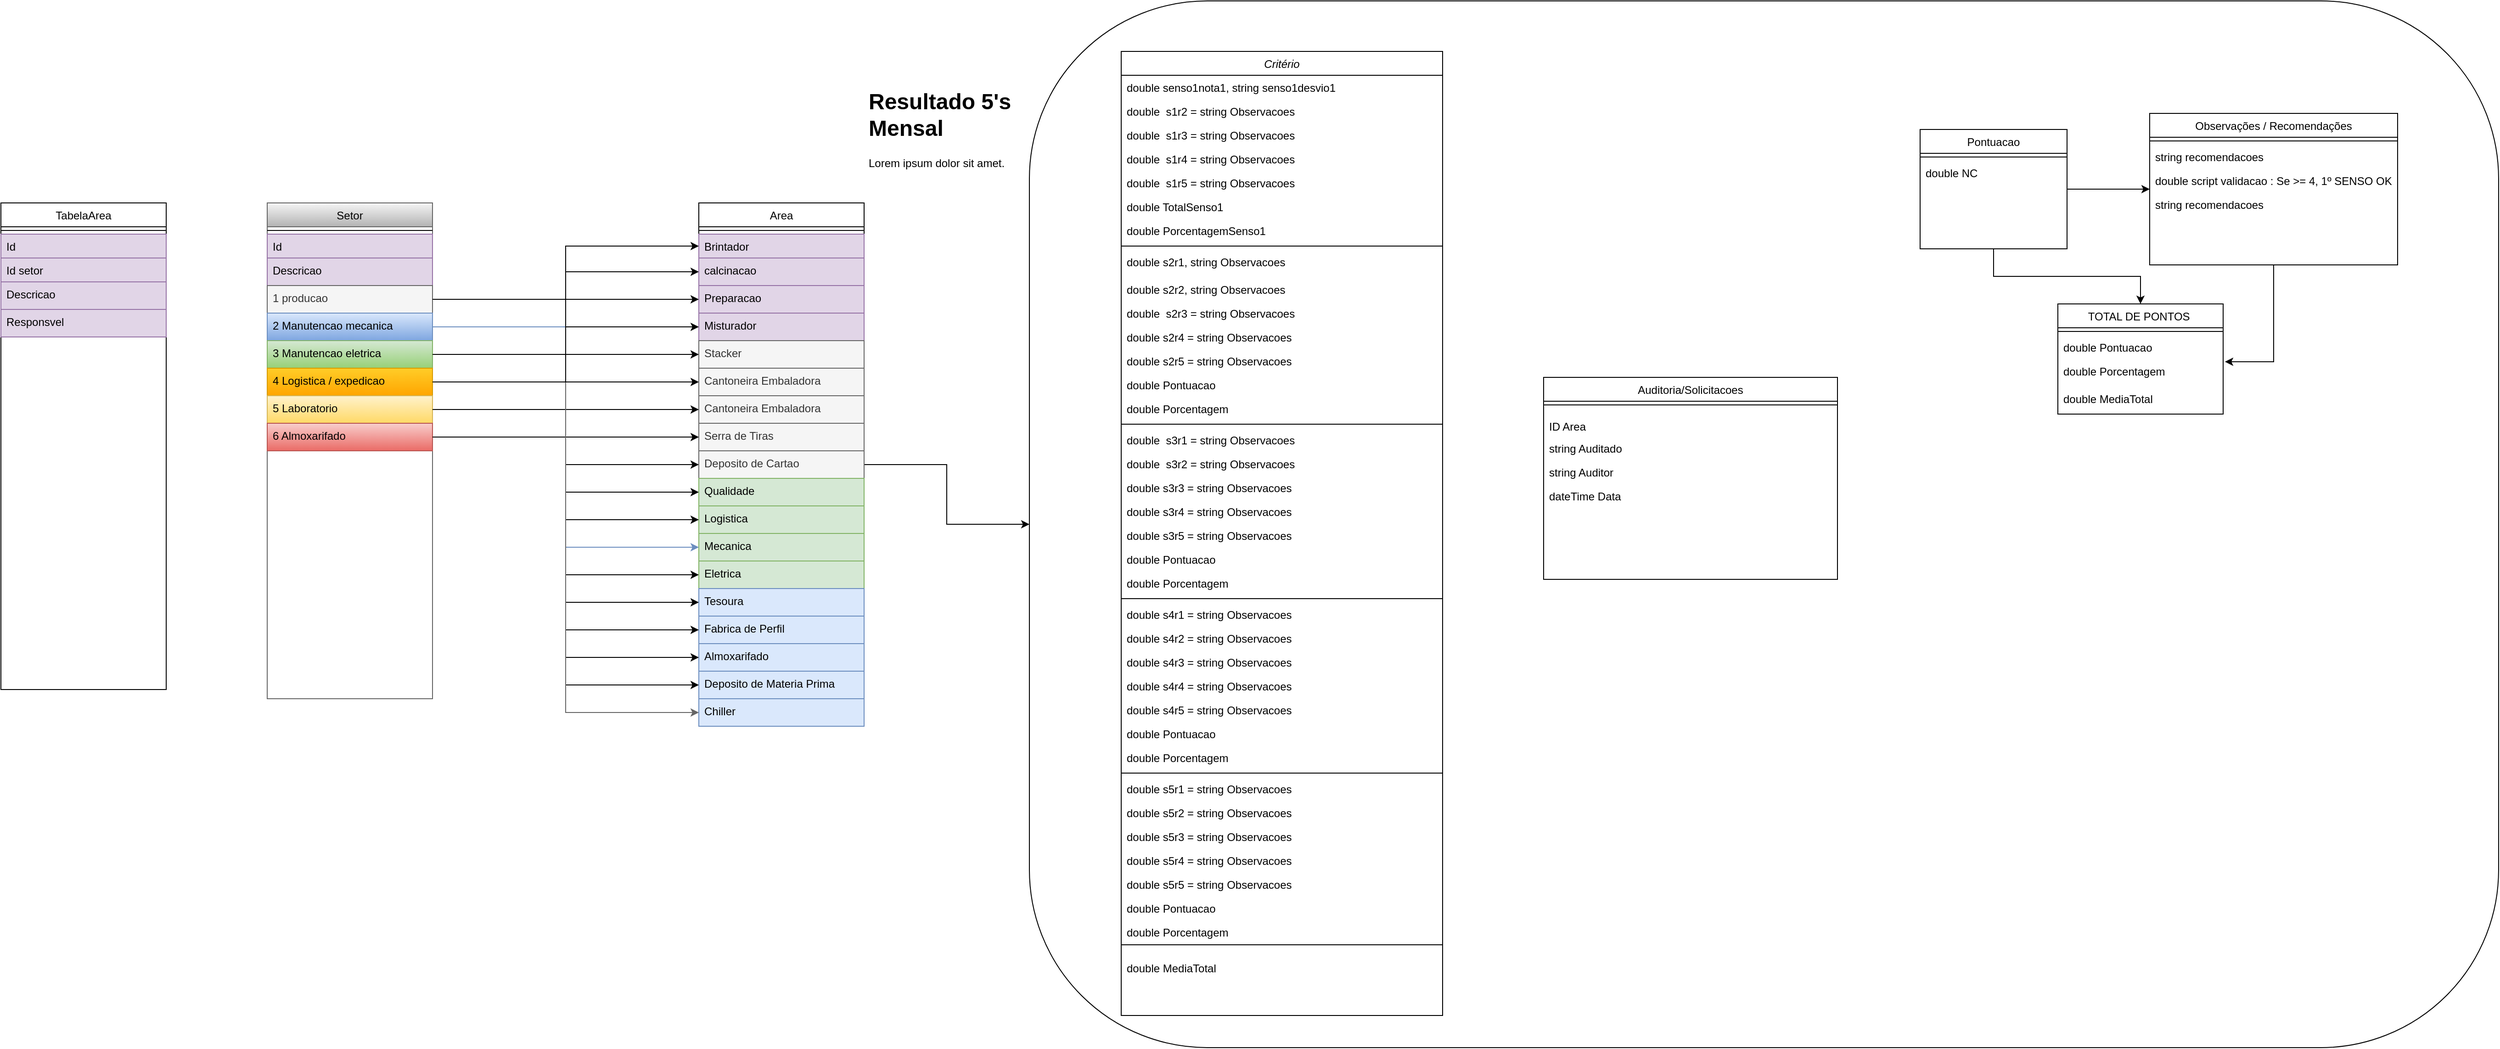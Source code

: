<mxfile version="14.4.5" type="github">
  <diagram id="C5RBs43oDa-KdzZeNtuy" name="Page-1">
    <mxGraphModel dx="2114" dy="1963" grid="1" gridSize="10" guides="1" tooltips="1" connect="1" arrows="1" fold="1" page="1" pageScale="1" pageWidth="827" pageHeight="1169" math="0" shadow="0">
      <root>
        <mxCell id="WIyWlLk6GJQsqaUBKTNV-0" />
        <mxCell id="WIyWlLk6GJQsqaUBKTNV-1" parent="WIyWlLk6GJQsqaUBKTNV-0" />
        <mxCell id="Ome7uWxihJjIIp5LtsuK-85" value="" style="rounded=1;whiteSpace=wrap;html=1;arcSize=17;shadow=0;sketch=0;glass=0;" vertex="1" parent="WIyWlLk6GJQsqaUBKTNV-1">
          <mxGeometry x="-70" y="-500" width="1600" height="1140" as="geometry" />
        </mxCell>
        <mxCell id="zkfFHV4jXpPFQw0GAbJ--0" value="Critério" style="swimlane;fontStyle=2;align=center;verticalAlign=top;childLayout=stackLayout;horizontal=1;startSize=26;horizontalStack=0;resizeParent=1;resizeLast=0;collapsible=1;marginBottom=0;rounded=0;shadow=0;strokeWidth=1;" parent="WIyWlLk6GJQsqaUBKTNV-1" vertex="1">
          <mxGeometry x="30" y="-445" width="350" height="1050" as="geometry">
            <mxRectangle x="230" y="140" width="160" height="26" as="alternateBounds" />
          </mxGeometry>
        </mxCell>
        <mxCell id="zkfFHV4jXpPFQw0GAbJ--1" value="double senso1nota1, string senso1desvio1" style="text;align=left;verticalAlign=top;spacingLeft=4;spacingRight=4;overflow=hidden;rotatable=0;points=[[0,0.5],[1,0.5]];portConstraint=eastwest;" parent="zkfFHV4jXpPFQw0GAbJ--0" vertex="1">
          <mxGeometry y="26" width="350" height="26" as="geometry" />
        </mxCell>
        <mxCell id="zkfFHV4jXpPFQw0GAbJ--2" value="double  s1r2 = string Observacoes" style="text;align=left;verticalAlign=top;spacingLeft=4;spacingRight=4;overflow=hidden;rotatable=0;points=[[0,0.5],[1,0.5]];portConstraint=eastwest;rounded=0;shadow=0;html=0;" parent="zkfFHV4jXpPFQw0GAbJ--0" vertex="1">
          <mxGeometry y="52" width="350" height="26" as="geometry" />
        </mxCell>
        <mxCell id="zkfFHV4jXpPFQw0GAbJ--3" value="double  s1r3 = string Observacoes" style="text;align=left;verticalAlign=top;spacingLeft=4;spacingRight=4;overflow=hidden;rotatable=0;points=[[0,0.5],[1,0.5]];portConstraint=eastwest;rounded=0;shadow=0;html=0;" parent="zkfFHV4jXpPFQw0GAbJ--0" vertex="1">
          <mxGeometry y="78" width="350" height="26" as="geometry" />
        </mxCell>
        <mxCell id="Ome7uWxihJjIIp5LtsuK-0" value="double  s1r4 = string Observacoes" style="text;align=left;verticalAlign=top;spacingLeft=4;spacingRight=4;overflow=hidden;rotatable=0;points=[[0,0.5],[1,0.5]];portConstraint=eastwest;rounded=0;shadow=0;html=0;" vertex="1" parent="zkfFHV4jXpPFQw0GAbJ--0">
          <mxGeometry y="104" width="350" height="26" as="geometry" />
        </mxCell>
        <mxCell id="Ome7uWxihJjIIp5LtsuK-124" value="double  s1r5 = string Observacoes" style="text;align=left;verticalAlign=top;spacingLeft=4;spacingRight=4;overflow=hidden;rotatable=0;points=[[0,0.5],[1,0.5]];portConstraint=eastwest;rounded=0;shadow=0;html=0;" vertex="1" parent="zkfFHV4jXpPFQw0GAbJ--0">
          <mxGeometry y="130" width="350" height="26" as="geometry" />
        </mxCell>
        <mxCell id="Ome7uWxihJjIIp5LtsuK-1" value="double TotalSenso1" style="text;align=left;verticalAlign=top;spacingLeft=4;spacingRight=4;overflow=hidden;rotatable=0;points=[[0,0.5],[1,0.5]];portConstraint=eastwest;rounded=0;shadow=0;html=0;" vertex="1" parent="zkfFHV4jXpPFQw0GAbJ--0">
          <mxGeometry y="156" width="350" height="26" as="geometry" />
        </mxCell>
        <mxCell id="Ome7uWxihJjIIp5LtsuK-125" value="double PorcentagemSenso1" style="text;align=left;verticalAlign=top;spacingLeft=4;spacingRight=4;overflow=hidden;rotatable=0;points=[[0,0.5],[1,0.5]];portConstraint=eastwest;rounded=0;shadow=0;html=0;" vertex="1" parent="zkfFHV4jXpPFQw0GAbJ--0">
          <mxGeometry y="182" width="350" height="26" as="geometry" />
        </mxCell>
        <mxCell id="Ome7uWxihJjIIp5LtsuK-41" value="" style="line;html=1;strokeWidth=1;align=left;verticalAlign=middle;spacingTop=-1;spacingLeft=3;spacingRight=3;rotatable=0;labelPosition=right;points=[];portConstraint=eastwest;" vertex="1" parent="zkfFHV4jXpPFQw0GAbJ--0">
          <mxGeometry y="208" width="350" height="8" as="geometry" />
        </mxCell>
        <mxCell id="Ome7uWxihJjIIp5LtsuK-16" value="double s2r1, string Observacoes" style="text;align=left;verticalAlign=top;spacingLeft=4;spacingRight=4;overflow=hidden;rotatable=0;points=[[0,0.5],[1,0.5]];portConstraint=eastwest;rounded=0;shadow=0;html=0;" vertex="1" parent="zkfFHV4jXpPFQw0GAbJ--0">
          <mxGeometry y="216" width="350" height="30" as="geometry" />
        </mxCell>
        <mxCell id="Ome7uWxihJjIIp5LtsuK-17" value="double s2r2, string Observacoes" style="text;align=left;verticalAlign=top;spacingLeft=4;spacingRight=4;overflow=hidden;rotatable=0;points=[[0,0.5],[1,0.5]];portConstraint=eastwest;rounded=0;shadow=0;html=0;" vertex="1" parent="zkfFHV4jXpPFQw0GAbJ--0">
          <mxGeometry y="246" width="350" height="26" as="geometry" />
        </mxCell>
        <mxCell id="Ome7uWxihJjIIp5LtsuK-18" value="double  s2r3 = string Observacoes" style="text;align=left;verticalAlign=top;spacingLeft=4;spacingRight=4;overflow=hidden;rotatable=0;points=[[0,0.5],[1,0.5]];portConstraint=eastwest;rounded=0;shadow=0;html=0;" vertex="1" parent="zkfFHV4jXpPFQw0GAbJ--0">
          <mxGeometry y="272" width="350" height="26" as="geometry" />
        </mxCell>
        <mxCell id="Ome7uWxihJjIIp5LtsuK-19" value="double s2r4 = string Observacoes" style="text;align=left;verticalAlign=top;spacingLeft=4;spacingRight=4;overflow=hidden;rotatable=0;points=[[0,0.5],[1,0.5]];portConstraint=eastwest;rounded=0;shadow=0;html=0;" vertex="1" parent="zkfFHV4jXpPFQw0GAbJ--0">
          <mxGeometry y="298" width="350" height="26" as="geometry" />
        </mxCell>
        <mxCell id="Ome7uWxihJjIIp5LtsuK-20" value="double s2r5 = string Observacoes" style="text;align=left;verticalAlign=top;spacingLeft=4;spacingRight=4;overflow=hidden;rotatable=0;points=[[0,0.5],[1,0.5]];portConstraint=eastwest;rounded=0;shadow=0;html=0;" vertex="1" parent="zkfFHV4jXpPFQw0GAbJ--0">
          <mxGeometry y="324" width="350" height="26" as="geometry" />
        </mxCell>
        <mxCell id="Ome7uWxihJjIIp5LtsuK-126" value="double Pontuacao" style="text;align=left;verticalAlign=top;spacingLeft=4;spacingRight=4;overflow=hidden;rotatable=0;points=[[0,0.5],[1,0.5]];portConstraint=eastwest;rounded=0;shadow=0;html=0;" vertex="1" parent="zkfFHV4jXpPFQw0GAbJ--0">
          <mxGeometry y="350" width="350" height="26" as="geometry" />
        </mxCell>
        <mxCell id="Ome7uWxihJjIIp5LtsuK-127" value="double Porcentagem" style="text;align=left;verticalAlign=top;spacingLeft=4;spacingRight=4;overflow=hidden;rotatable=0;points=[[0,0.5],[1,0.5]];portConstraint=eastwest;rounded=0;shadow=0;html=0;" vertex="1" parent="zkfFHV4jXpPFQw0GAbJ--0">
          <mxGeometry y="376" width="350" height="26" as="geometry" />
        </mxCell>
        <mxCell id="Ome7uWxihJjIIp5LtsuK-40" value="" style="line;html=1;strokeWidth=1;align=left;verticalAlign=middle;spacingTop=-1;spacingLeft=3;spacingRight=3;rotatable=0;labelPosition=right;points=[];portConstraint=eastwest;" vertex="1" parent="zkfFHV4jXpPFQw0GAbJ--0">
          <mxGeometry y="402" width="350" height="8" as="geometry" />
        </mxCell>
        <mxCell id="Ome7uWxihJjIIp5LtsuK-21" value="double  s3r1 = string Observacoes" style="text;align=left;verticalAlign=top;spacingLeft=4;spacingRight=4;overflow=hidden;rotatable=0;points=[[0,0.5],[1,0.5]];portConstraint=eastwest;rounded=0;shadow=0;html=0;" vertex="1" parent="zkfFHV4jXpPFQw0GAbJ--0">
          <mxGeometry y="410" width="350" height="26" as="geometry" />
        </mxCell>
        <mxCell id="Ome7uWxihJjIIp5LtsuK-22" value="double  s3r2 = string Observacoes" style="text;align=left;verticalAlign=top;spacingLeft=4;spacingRight=4;overflow=hidden;rotatable=0;points=[[0,0.5],[1,0.5]];portConstraint=eastwest;rounded=0;shadow=0;html=0;" vertex="1" parent="zkfFHV4jXpPFQw0GAbJ--0">
          <mxGeometry y="436" width="350" height="26" as="geometry" />
        </mxCell>
        <mxCell id="Ome7uWxihJjIIp5LtsuK-23" value="double s3r3 = string Observacoes" style="text;align=left;verticalAlign=top;spacingLeft=4;spacingRight=4;overflow=hidden;rotatable=0;points=[[0,0.5],[1,0.5]];portConstraint=eastwest;rounded=0;shadow=0;html=0;" vertex="1" parent="zkfFHV4jXpPFQw0GAbJ--0">
          <mxGeometry y="462" width="350" height="26" as="geometry" />
        </mxCell>
        <mxCell id="Ome7uWxihJjIIp5LtsuK-24" value="double s3r4 = string Observacoes" style="text;align=left;verticalAlign=top;spacingLeft=4;spacingRight=4;overflow=hidden;rotatable=0;points=[[0,0.5],[1,0.5]];portConstraint=eastwest;rounded=0;shadow=0;html=0;" vertex="1" parent="zkfFHV4jXpPFQw0GAbJ--0">
          <mxGeometry y="488" width="350" height="26" as="geometry" />
        </mxCell>
        <mxCell id="Ome7uWxihJjIIp5LtsuK-25" value="double s3r5 = string Observacoes" style="text;align=left;verticalAlign=top;spacingLeft=4;spacingRight=4;overflow=hidden;rotatable=0;points=[[0,0.5],[1,0.5]];portConstraint=eastwest;rounded=0;shadow=0;html=0;" vertex="1" parent="zkfFHV4jXpPFQw0GAbJ--0">
          <mxGeometry y="514" width="350" height="26" as="geometry" />
        </mxCell>
        <mxCell id="Ome7uWxihJjIIp5LtsuK-128" value="double Pontuacao" style="text;align=left;verticalAlign=top;spacingLeft=4;spacingRight=4;overflow=hidden;rotatable=0;points=[[0,0.5],[1,0.5]];portConstraint=eastwest;rounded=0;shadow=0;html=0;" vertex="1" parent="zkfFHV4jXpPFQw0GAbJ--0">
          <mxGeometry y="540" width="350" height="26" as="geometry" />
        </mxCell>
        <mxCell id="Ome7uWxihJjIIp5LtsuK-129" value="double Porcentagem" style="text;align=left;verticalAlign=top;spacingLeft=4;spacingRight=4;overflow=hidden;rotatable=0;points=[[0,0.5],[1,0.5]];portConstraint=eastwest;rounded=0;shadow=0;html=0;" vertex="1" parent="zkfFHV4jXpPFQw0GAbJ--0">
          <mxGeometry y="566" width="350" height="26" as="geometry" />
        </mxCell>
        <mxCell id="Ome7uWxihJjIIp5LtsuK-39" value="" style="line;html=1;strokeWidth=1;align=left;verticalAlign=middle;spacingTop=-1;spacingLeft=3;spacingRight=3;rotatable=0;labelPosition=right;points=[];portConstraint=eastwest;" vertex="1" parent="zkfFHV4jXpPFQw0GAbJ--0">
          <mxGeometry y="592" width="350" height="8" as="geometry" />
        </mxCell>
        <mxCell id="Ome7uWxihJjIIp5LtsuK-26" value="double s4r1 = string Observacoes" style="text;align=left;verticalAlign=top;spacingLeft=4;spacingRight=4;overflow=hidden;rotatable=0;points=[[0,0.5],[1,0.5]];portConstraint=eastwest;rounded=0;shadow=0;html=0;" vertex="1" parent="zkfFHV4jXpPFQw0GAbJ--0">
          <mxGeometry y="600" width="350" height="26" as="geometry" />
        </mxCell>
        <mxCell id="Ome7uWxihJjIIp5LtsuK-27" value="double s4r2 = string Observacoes" style="text;align=left;verticalAlign=top;spacingLeft=4;spacingRight=4;overflow=hidden;rotatable=0;points=[[0,0.5],[1,0.5]];portConstraint=eastwest;rounded=0;shadow=0;html=0;" vertex="1" parent="zkfFHV4jXpPFQw0GAbJ--0">
          <mxGeometry y="626" width="350" height="26" as="geometry" />
        </mxCell>
        <mxCell id="Ome7uWxihJjIIp5LtsuK-28" value="double s4r3 = string Observacoes" style="text;align=left;verticalAlign=top;spacingLeft=4;spacingRight=4;overflow=hidden;rotatable=0;points=[[0,0.5],[1,0.5]];portConstraint=eastwest;rounded=0;shadow=0;html=0;" vertex="1" parent="zkfFHV4jXpPFQw0GAbJ--0">
          <mxGeometry y="652" width="350" height="26" as="geometry" />
        </mxCell>
        <mxCell id="Ome7uWxihJjIIp5LtsuK-29" value="double s4r4 = string Observacoes" style="text;align=left;verticalAlign=top;spacingLeft=4;spacingRight=4;overflow=hidden;rotatable=0;points=[[0,0.5],[1,0.5]];portConstraint=eastwest;rounded=0;shadow=0;html=0;" vertex="1" parent="zkfFHV4jXpPFQw0GAbJ--0">
          <mxGeometry y="678" width="350" height="26" as="geometry" />
        </mxCell>
        <mxCell id="Ome7uWxihJjIIp5LtsuK-30" value="double s4r5 = string Observacoes" style="text;align=left;verticalAlign=top;spacingLeft=4;spacingRight=4;overflow=hidden;rotatable=0;points=[[0,0.5],[1,0.5]];portConstraint=eastwest;rounded=0;shadow=0;html=0;" vertex="1" parent="zkfFHV4jXpPFQw0GAbJ--0">
          <mxGeometry y="704" width="350" height="26" as="geometry" />
        </mxCell>
        <mxCell id="Ome7uWxihJjIIp5LtsuK-130" value="double Pontuacao" style="text;align=left;verticalAlign=top;spacingLeft=4;spacingRight=4;overflow=hidden;rotatable=0;points=[[0,0.5],[1,0.5]];portConstraint=eastwest;rounded=0;shadow=0;html=0;" vertex="1" parent="zkfFHV4jXpPFQw0GAbJ--0">
          <mxGeometry y="730" width="350" height="26" as="geometry" />
        </mxCell>
        <mxCell id="Ome7uWxihJjIIp5LtsuK-131" value="double Porcentagem" style="text;align=left;verticalAlign=top;spacingLeft=4;spacingRight=4;overflow=hidden;rotatable=0;points=[[0,0.5],[1,0.5]];portConstraint=eastwest;rounded=0;shadow=0;html=0;" vertex="1" parent="zkfFHV4jXpPFQw0GAbJ--0">
          <mxGeometry y="756" width="350" height="26" as="geometry" />
        </mxCell>
        <mxCell id="Ome7uWxihJjIIp5LtsuK-37" value="" style="line;html=1;strokeWidth=1;align=left;verticalAlign=middle;spacingTop=-1;spacingLeft=3;spacingRight=3;rotatable=0;labelPosition=right;points=[];portConstraint=eastwest;" vertex="1" parent="zkfFHV4jXpPFQw0GAbJ--0">
          <mxGeometry y="782" width="350" height="8" as="geometry" />
        </mxCell>
        <mxCell id="Ome7uWxihJjIIp5LtsuK-31" value="double s5r1 = string Observacoes" style="text;align=left;verticalAlign=top;spacingLeft=4;spacingRight=4;overflow=hidden;rotatable=0;points=[[0,0.5],[1,0.5]];portConstraint=eastwest;rounded=0;shadow=0;html=0;" vertex="1" parent="zkfFHV4jXpPFQw0GAbJ--0">
          <mxGeometry y="790" width="350" height="26" as="geometry" />
        </mxCell>
        <mxCell id="Ome7uWxihJjIIp5LtsuK-32" value="double s5r2 = string Observacoes" style="text;align=left;verticalAlign=top;spacingLeft=4;spacingRight=4;overflow=hidden;rotatable=0;points=[[0,0.5],[1,0.5]];portConstraint=eastwest;rounded=0;shadow=0;html=0;" vertex="1" parent="zkfFHV4jXpPFQw0GAbJ--0">
          <mxGeometry y="816" width="350" height="26" as="geometry" />
        </mxCell>
        <mxCell id="Ome7uWxihJjIIp5LtsuK-33" value="double s5r3 = string Observacoes" style="text;align=left;verticalAlign=top;spacingLeft=4;spacingRight=4;overflow=hidden;rotatable=0;points=[[0,0.5],[1,0.5]];portConstraint=eastwest;rounded=0;shadow=0;html=0;" vertex="1" parent="zkfFHV4jXpPFQw0GAbJ--0">
          <mxGeometry y="842" width="350" height="26" as="geometry" />
        </mxCell>
        <mxCell id="Ome7uWxihJjIIp5LtsuK-34" value="double s5r4 = string Observacoes" style="text;align=left;verticalAlign=top;spacingLeft=4;spacingRight=4;overflow=hidden;rotatable=0;points=[[0,0.5],[1,0.5]];portConstraint=eastwest;rounded=0;shadow=0;html=0;" vertex="1" parent="zkfFHV4jXpPFQw0GAbJ--0">
          <mxGeometry y="868" width="350" height="26" as="geometry" />
        </mxCell>
        <mxCell id="Ome7uWxihJjIIp5LtsuK-35" value="double s5r5 = string Observacoes" style="text;align=left;verticalAlign=top;spacingLeft=4;spacingRight=4;overflow=hidden;rotatable=0;points=[[0,0.5],[1,0.5]];portConstraint=eastwest;rounded=0;shadow=0;html=0;" vertex="1" parent="zkfFHV4jXpPFQw0GAbJ--0">
          <mxGeometry y="894" width="350" height="26" as="geometry" />
        </mxCell>
        <mxCell id="Ome7uWxihJjIIp5LtsuK-132" value="double Pontuacao" style="text;align=left;verticalAlign=top;spacingLeft=4;spacingRight=4;overflow=hidden;rotatable=0;points=[[0,0.5],[1,0.5]];portConstraint=eastwest;rounded=0;shadow=0;html=0;" vertex="1" parent="zkfFHV4jXpPFQw0GAbJ--0">
          <mxGeometry y="920" width="350" height="26" as="geometry" />
        </mxCell>
        <mxCell id="Ome7uWxihJjIIp5LtsuK-133" value="double Porcentagem" style="text;align=left;verticalAlign=top;spacingLeft=4;spacingRight=4;overflow=hidden;rotatable=0;points=[[0,0.5],[1,0.5]];portConstraint=eastwest;rounded=0;shadow=0;html=0;" vertex="1" parent="zkfFHV4jXpPFQw0GAbJ--0">
          <mxGeometry y="946" width="350" height="26" as="geometry" />
        </mxCell>
        <mxCell id="Ome7uWxihJjIIp5LtsuK-134" value="" style="line;html=1;strokeWidth=1;align=left;verticalAlign=middle;spacingTop=-1;spacingLeft=3;spacingRight=3;rotatable=0;labelPosition=right;points=[];portConstraint=eastwest;" vertex="1" parent="zkfFHV4jXpPFQw0GAbJ--0">
          <mxGeometry y="972" width="350" height="2" as="geometry" />
        </mxCell>
        <mxCell id="Ome7uWxihJjIIp5LtsuK-55" style="edgeStyle=orthogonalEdgeStyle;rounded=0;orthogonalLoop=1;jettySize=auto;html=1;entryX=0;entryY=0.5;entryDx=0;entryDy=0;" edge="1" parent="WIyWlLk6GJQsqaUBKTNV-1" source="zkfFHV4jXpPFQw0GAbJ--17" target="Ome7uWxihJjIIp5LtsuK-47">
          <mxGeometry relative="1" as="geometry" />
        </mxCell>
        <mxCell id="Ome7uWxihJjIIp5LtsuK-88" style="edgeStyle=orthogonalEdgeStyle;rounded=0;orthogonalLoop=1;jettySize=auto;html=1;entryX=0.5;entryY=0;entryDx=0;entryDy=0;" edge="1" parent="WIyWlLk6GJQsqaUBKTNV-1" source="zkfFHV4jXpPFQw0GAbJ--17" target="Ome7uWxihJjIIp5LtsuK-56">
          <mxGeometry relative="1" as="geometry" />
        </mxCell>
        <mxCell id="zkfFHV4jXpPFQw0GAbJ--17" value="Pontuacao" style="swimlane;fontStyle=0;align=center;verticalAlign=top;childLayout=stackLayout;horizontal=1;startSize=26;horizontalStack=0;resizeParent=1;resizeLast=0;collapsible=1;marginBottom=0;rounded=0;shadow=0;strokeWidth=1;" parent="WIyWlLk6GJQsqaUBKTNV-1" vertex="1">
          <mxGeometry x="900" y="-360" width="160" height="130" as="geometry">
            <mxRectangle x="550" y="140" width="160" height="26" as="alternateBounds" />
          </mxGeometry>
        </mxCell>
        <mxCell id="zkfFHV4jXpPFQw0GAbJ--23" value="" style="line;html=1;strokeWidth=1;align=left;verticalAlign=middle;spacingTop=-1;spacingLeft=3;spacingRight=3;rotatable=0;labelPosition=right;points=[];portConstraint=eastwest;" parent="zkfFHV4jXpPFQw0GAbJ--17" vertex="1">
          <mxGeometry y="26" width="160" height="8" as="geometry" />
        </mxCell>
        <mxCell id="Ome7uWxihJjIIp5LtsuK-42" value="double NC" style="text;align=left;verticalAlign=top;spacingLeft=4;spacingRight=4;overflow=hidden;rotatable=0;points=[[0,0.5],[1,0.5]];portConstraint=eastwest;" vertex="1" parent="zkfFHV4jXpPFQw0GAbJ--17">
          <mxGeometry y="34" width="160" height="26" as="geometry" />
        </mxCell>
        <mxCell id="Ome7uWxihJjIIp5LtsuK-87" style="edgeStyle=orthogonalEdgeStyle;rounded=0;orthogonalLoop=1;jettySize=auto;html=1;entryX=1.011;entryY=0.1;entryDx=0;entryDy=0;entryPerimeter=0;" edge="1" parent="WIyWlLk6GJQsqaUBKTNV-1" source="Ome7uWxihJjIIp5LtsuK-47" target="Ome7uWxihJjIIp5LtsuK-59">
          <mxGeometry relative="1" as="geometry" />
        </mxCell>
        <mxCell id="Ome7uWxihJjIIp5LtsuK-47" value="Observações / Recomendações" style="swimlane;fontStyle=0;align=center;verticalAlign=top;childLayout=stackLayout;horizontal=1;startSize=26;horizontalStack=0;resizeParent=1;resizeLast=0;collapsible=1;marginBottom=0;rounded=0;shadow=0;strokeWidth=1;" vertex="1" parent="WIyWlLk6GJQsqaUBKTNV-1">
          <mxGeometry x="1150" y="-377.5" width="270" height="165" as="geometry">
            <mxRectangle x="630" y="-360" width="160" height="26" as="alternateBounds" />
          </mxGeometry>
        </mxCell>
        <mxCell id="Ome7uWxihJjIIp5LtsuK-48" value="" style="line;html=1;strokeWidth=1;align=left;verticalAlign=middle;spacingTop=-1;spacingLeft=3;spacingRight=3;rotatable=0;labelPosition=right;points=[];portConstraint=eastwest;" vertex="1" parent="Ome7uWxihJjIIp5LtsuK-47">
          <mxGeometry y="26" width="270" height="8" as="geometry" />
        </mxCell>
        <mxCell id="Ome7uWxihJjIIp5LtsuK-49" value="string recomendacoes" style="text;align=left;verticalAlign=top;spacingLeft=4;spacingRight=4;overflow=hidden;rotatable=0;points=[[0,0.5],[1,0.5]];portConstraint=eastwest;" vertex="1" parent="Ome7uWxihJjIIp5LtsuK-47">
          <mxGeometry y="34" width="270" height="26" as="geometry" />
        </mxCell>
        <mxCell id="Ome7uWxihJjIIp5LtsuK-60" value="double script validacao : Se &gt;= 4, 1º SENSO OK." style="text;align=left;verticalAlign=top;spacingLeft=4;spacingRight=4;overflow=hidden;rotatable=0;points=[[0,0.5],[1,0.5]];portConstraint=eastwest;" vertex="1" parent="Ome7uWxihJjIIp5LtsuK-47">
          <mxGeometry y="60" width="270" height="26" as="geometry" />
        </mxCell>
        <mxCell id="Ome7uWxihJjIIp5LtsuK-61" value="string recomendacoes" style="text;align=left;verticalAlign=top;spacingLeft=4;spacingRight=4;overflow=hidden;rotatable=0;points=[[0,0.5],[1,0.5]];portConstraint=eastwest;" vertex="1" parent="Ome7uWxihJjIIp5LtsuK-47">
          <mxGeometry y="86" width="270" height="26" as="geometry" />
        </mxCell>
        <mxCell id="Ome7uWxihJjIIp5LtsuK-56" value="TOTAL DE PONTOS " style="swimlane;fontStyle=0;align=center;verticalAlign=top;childLayout=stackLayout;horizontal=1;startSize=26;horizontalStack=0;resizeParent=1;resizeLast=0;collapsible=1;marginBottom=0;rounded=0;shadow=0;strokeWidth=1;" vertex="1" parent="WIyWlLk6GJQsqaUBKTNV-1">
          <mxGeometry x="1050" y="-170" width="180" height="120" as="geometry">
            <mxRectangle x="630" y="-360" width="160" height="26" as="alternateBounds" />
          </mxGeometry>
        </mxCell>
        <mxCell id="Ome7uWxihJjIIp5LtsuK-57" value="" style="line;html=1;strokeWidth=1;align=left;verticalAlign=middle;spacingTop=-1;spacingLeft=3;spacingRight=3;rotatable=0;labelPosition=right;points=[];portConstraint=eastwest;" vertex="1" parent="Ome7uWxihJjIIp5LtsuK-56">
          <mxGeometry y="26" width="180" height="8" as="geometry" />
        </mxCell>
        <mxCell id="Ome7uWxihJjIIp5LtsuK-58" value="double Pontuacao" style="text;align=left;verticalAlign=top;spacingLeft=4;spacingRight=4;overflow=hidden;rotatable=0;points=[[0,0.5],[1,0.5]];portConstraint=eastwest;" vertex="1" parent="Ome7uWxihJjIIp5LtsuK-56">
          <mxGeometry y="34" width="180" height="26" as="geometry" />
        </mxCell>
        <mxCell id="Ome7uWxihJjIIp5LtsuK-59" value="double Porcentagem" style="text;align=left;verticalAlign=top;spacingLeft=4;spacingRight=4;overflow=hidden;rotatable=0;points=[[0,0.5],[1,0.5]];portConstraint=eastwest;" vertex="1" parent="Ome7uWxihJjIIp5LtsuK-56">
          <mxGeometry y="60" width="180" height="30" as="geometry" />
        </mxCell>
        <mxCell id="Ome7uWxihJjIIp5LtsuK-65" value="double MediaTotal" style="text;align=left;verticalAlign=top;spacingLeft=4;spacingRight=4;overflow=hidden;rotatable=0;points=[[0,0.5],[1,0.5]];portConstraint=eastwest;" vertex="1" parent="Ome7uWxihJjIIp5LtsuK-56">
          <mxGeometry y="90" width="180" height="30" as="geometry" />
        </mxCell>
        <mxCell id="Ome7uWxihJjIIp5LtsuK-86" style="edgeStyle=orthogonalEdgeStyle;rounded=0;orthogonalLoop=1;jettySize=auto;html=1;" edge="1" parent="WIyWlLk6GJQsqaUBKTNV-1" source="Ome7uWxihJjIIp5LtsuK-66" target="Ome7uWxihJjIIp5LtsuK-85">
          <mxGeometry relative="1" as="geometry" />
        </mxCell>
        <mxCell id="Ome7uWxihJjIIp5LtsuK-66" value="Area" style="swimlane;fontStyle=0;align=center;verticalAlign=top;childLayout=stackLayout;horizontal=1;startSize=26;horizontalStack=0;resizeParent=1;resizeLast=0;collapsible=1;marginBottom=0;rounded=0;shadow=0;strokeWidth=1;" vertex="1" parent="WIyWlLk6GJQsqaUBKTNV-1">
          <mxGeometry x="-430" y="-280" width="180" height="570" as="geometry">
            <mxRectangle x="630" y="-360" width="160" height="26" as="alternateBounds" />
          </mxGeometry>
        </mxCell>
        <mxCell id="Ome7uWxihJjIIp5LtsuK-67" value="" style="line;html=1;strokeWidth=1;align=left;verticalAlign=middle;spacingTop=-1;spacingLeft=3;spacingRight=3;rotatable=0;labelPosition=right;points=[];portConstraint=eastwest;" vertex="1" parent="Ome7uWxihJjIIp5LtsuK-66">
          <mxGeometry y="26" width="180" height="8" as="geometry" />
        </mxCell>
        <mxCell id="Ome7uWxihJjIIp5LtsuK-68" value="Brintador" style="text;align=left;verticalAlign=top;spacingLeft=4;spacingRight=4;overflow=hidden;rotatable=0;points=[[0,0.5],[1,0.5]];portConstraint=eastwest;fillColor=#e1d5e7;strokeColor=#9673a6;" vertex="1" parent="Ome7uWxihJjIIp5LtsuK-66">
          <mxGeometry y="34" width="180" height="26" as="geometry" />
        </mxCell>
        <mxCell id="Ome7uWxihJjIIp5LtsuK-69" value="calcinacao" style="text;align=left;verticalAlign=top;spacingLeft=4;spacingRight=4;overflow=hidden;rotatable=0;points=[[0,0.5],[1,0.5]];portConstraint=eastwest;fillColor=#e1d5e7;strokeColor=#9673a6;" vertex="1" parent="Ome7uWxihJjIIp5LtsuK-66">
          <mxGeometry y="60" width="180" height="30" as="geometry" />
        </mxCell>
        <mxCell id="Ome7uWxihJjIIp5LtsuK-70" value="Preparacao" style="text;align=left;verticalAlign=top;spacingLeft=4;spacingRight=4;overflow=hidden;rotatable=0;points=[[0,0.5],[1,0.5]];portConstraint=eastwest;fillColor=#e1d5e7;strokeColor=#9673a6;" vertex="1" parent="Ome7uWxihJjIIp5LtsuK-66">
          <mxGeometry y="90" width="180" height="30" as="geometry" />
        </mxCell>
        <mxCell id="Ome7uWxihJjIIp5LtsuK-71" value="Misturador" style="text;align=left;verticalAlign=top;spacingLeft=4;spacingRight=4;overflow=hidden;rotatable=0;points=[[0,0.5],[1,0.5]];portConstraint=eastwest;fillColor=#e1d5e7;strokeColor=#9673a6;" vertex="1" parent="Ome7uWxihJjIIp5LtsuK-66">
          <mxGeometry y="120" width="180" height="30" as="geometry" />
        </mxCell>
        <mxCell id="Ome7uWxihJjIIp5LtsuK-72" value="Stacker" style="text;align=left;verticalAlign=top;spacingLeft=4;spacingRight=4;overflow=hidden;rotatable=0;points=[[0,0.5],[1,0.5]];portConstraint=eastwest;fillColor=#f5f5f5;strokeColor=#666666;fontColor=#333333;" vertex="1" parent="Ome7uWxihJjIIp5LtsuK-66">
          <mxGeometry y="150" width="180" height="30" as="geometry" />
        </mxCell>
        <mxCell id="Ome7uWxihJjIIp5LtsuK-214" value="Cantoneira Embaladora" style="text;align=left;verticalAlign=top;spacingLeft=4;spacingRight=4;overflow=hidden;rotatable=0;points=[[0,0.5],[1,0.5]];portConstraint=eastwest;fillColor=#f5f5f5;strokeColor=#666666;fontColor=#333333;" vertex="1" parent="Ome7uWxihJjIIp5LtsuK-66">
          <mxGeometry y="180" width="180" height="30" as="geometry" />
        </mxCell>
        <mxCell id="Ome7uWxihJjIIp5LtsuK-73" value="Cantoneira Embaladora" style="text;align=left;verticalAlign=top;spacingLeft=4;spacingRight=4;overflow=hidden;rotatable=0;points=[[0,0.5],[1,0.5]];portConstraint=eastwest;fillColor=#f5f5f5;strokeColor=#666666;fontColor=#333333;" vertex="1" parent="Ome7uWxihJjIIp5LtsuK-66">
          <mxGeometry y="210" width="180" height="30" as="geometry" />
        </mxCell>
        <mxCell id="Ome7uWxihJjIIp5LtsuK-74" value="Serra de Tiras" style="text;align=left;verticalAlign=top;spacingLeft=4;spacingRight=4;overflow=hidden;rotatable=0;points=[[0,0.5],[1,0.5]];portConstraint=eastwest;fillColor=#f5f5f5;strokeColor=#666666;fontColor=#333333;" vertex="1" parent="Ome7uWxihJjIIp5LtsuK-66">
          <mxGeometry y="240" width="180" height="30" as="geometry" />
        </mxCell>
        <mxCell id="Ome7uWxihJjIIp5LtsuK-75" value="Deposito de Cartao" style="text;align=left;verticalAlign=top;spacingLeft=4;spacingRight=4;overflow=hidden;rotatable=0;points=[[0,0.5],[1,0.5]];portConstraint=eastwest;fillColor=#f5f5f5;strokeColor=#666666;fontColor=#333333;" vertex="1" parent="Ome7uWxihJjIIp5LtsuK-66">
          <mxGeometry y="270" width="180" height="30" as="geometry" />
        </mxCell>
        <mxCell id="Ome7uWxihJjIIp5LtsuK-76" value="Qualidade" style="text;align=left;verticalAlign=top;spacingLeft=4;spacingRight=4;overflow=hidden;rotatable=0;points=[[0,0.5],[1,0.5]];portConstraint=eastwest;fillColor=#d5e8d4;strokeColor=#82b366;" vertex="1" parent="Ome7uWxihJjIIp5LtsuK-66">
          <mxGeometry y="300" width="180" height="30" as="geometry" />
        </mxCell>
        <mxCell id="Ome7uWxihJjIIp5LtsuK-77" value="Logistica" style="text;align=left;verticalAlign=top;spacingLeft=4;spacingRight=4;overflow=hidden;rotatable=0;points=[[0,0.5],[1,0.5]];portConstraint=eastwest;fillColor=#d5e8d4;strokeColor=#82b366;" vertex="1" parent="Ome7uWxihJjIIp5LtsuK-66">
          <mxGeometry y="330" width="180" height="30" as="geometry" />
        </mxCell>
        <mxCell id="Ome7uWxihJjIIp5LtsuK-78" value="Mecanica" style="text;align=left;verticalAlign=top;spacingLeft=4;spacingRight=4;overflow=hidden;rotatable=0;points=[[0,0.5],[1,0.5]];portConstraint=eastwest;fillColor=#d5e8d4;strokeColor=#82b366;" vertex="1" parent="Ome7uWxihJjIIp5LtsuK-66">
          <mxGeometry y="360" width="180" height="30" as="geometry" />
        </mxCell>
        <mxCell id="Ome7uWxihJjIIp5LtsuK-79" value="Eletrica" style="text;align=left;verticalAlign=top;spacingLeft=4;spacingRight=4;overflow=hidden;rotatable=0;points=[[0,0.5],[1,0.5]];portConstraint=eastwest;fillColor=#d5e8d4;strokeColor=#82b366;" vertex="1" parent="Ome7uWxihJjIIp5LtsuK-66">
          <mxGeometry y="390" width="180" height="30" as="geometry" />
        </mxCell>
        <mxCell id="Ome7uWxihJjIIp5LtsuK-80" value="Tesoura" style="text;align=left;verticalAlign=top;spacingLeft=4;spacingRight=4;overflow=hidden;rotatable=0;points=[[0,0.5],[1,0.5]];portConstraint=eastwest;fillColor=#dae8fc;strokeColor=#6c8ebf;" vertex="1" parent="Ome7uWxihJjIIp5LtsuK-66">
          <mxGeometry y="420" width="180" height="30" as="geometry" />
        </mxCell>
        <mxCell id="Ome7uWxihJjIIp5LtsuK-81" value="Fabrica de Perfil" style="text;align=left;verticalAlign=top;spacingLeft=4;spacingRight=4;overflow=hidden;rotatable=0;points=[[0,0.5],[1,0.5]];portConstraint=eastwest;fillColor=#dae8fc;strokeColor=#6c8ebf;" vertex="1" parent="Ome7uWxihJjIIp5LtsuK-66">
          <mxGeometry y="450" width="180" height="30" as="geometry" />
        </mxCell>
        <mxCell id="Ome7uWxihJjIIp5LtsuK-82" value="Almoxarifado" style="text;align=left;verticalAlign=top;spacingLeft=4;spacingRight=4;overflow=hidden;rotatable=0;points=[[0,0.5],[1,0.5]];portConstraint=eastwest;fillColor=#dae8fc;strokeColor=#6c8ebf;" vertex="1" parent="Ome7uWxihJjIIp5LtsuK-66">
          <mxGeometry y="480" width="180" height="30" as="geometry" />
        </mxCell>
        <mxCell id="Ome7uWxihJjIIp5LtsuK-83" value="Deposito de Materia Prima" style="text;align=left;verticalAlign=top;spacingLeft=4;spacingRight=4;overflow=hidden;rotatable=0;points=[[0,0.5],[1,0.5]];portConstraint=eastwest;fillColor=#dae8fc;strokeColor=#6c8ebf;" vertex="1" parent="Ome7uWxihJjIIp5LtsuK-66">
          <mxGeometry y="510" width="180" height="30" as="geometry" />
        </mxCell>
        <mxCell id="Ome7uWxihJjIIp5LtsuK-84" value="Chiller" style="text;align=left;verticalAlign=top;spacingLeft=4;spacingRight=4;overflow=hidden;rotatable=0;points=[[0,0.5],[1,0.5]];portConstraint=eastwest;fillColor=#dae8fc;strokeColor=#6c8ebf;" vertex="1" parent="Ome7uWxihJjIIp5LtsuK-66">
          <mxGeometry y="540" width="180" height="30" as="geometry" />
        </mxCell>
        <mxCell id="Ome7uWxihJjIIp5LtsuK-92" value="&lt;h1&gt;Resultado 5&#39;s Mensal&lt;/h1&gt;&lt;p&gt;Lorem ipsum dolor sit amet.&lt;/p&gt;" style="text;html=1;strokeColor=none;fillColor=none;spacing=5;spacingTop=-20;whiteSpace=wrap;overflow=hidden;rounded=0;" vertex="1" parent="WIyWlLk6GJQsqaUBKTNV-1">
          <mxGeometry x="-250" y="-410" width="200" height="110" as="geometry" />
        </mxCell>
        <mxCell id="Ome7uWxihJjIIp5LtsuK-136" value="double MediaTotal" style="text;align=left;verticalAlign=top;spacingLeft=4;spacingRight=4;overflow=hidden;rotatable=0;points=[[0,0.5],[1,0.5]];portConstraint=eastwest;" vertex="1" parent="WIyWlLk6GJQsqaUBKTNV-1">
          <mxGeometry x="30" y="540" width="350" height="30" as="geometry" />
        </mxCell>
        <mxCell id="Ome7uWxihJjIIp5LtsuK-137" value="Auditoria/Solicitacoes" style="swimlane;fontStyle=0;align=center;verticalAlign=top;childLayout=stackLayout;horizontal=1;startSize=26;horizontalStack=0;resizeParent=1;resizeLast=0;collapsible=1;marginBottom=0;rounded=0;shadow=0;strokeWidth=1;" vertex="1" parent="WIyWlLk6GJQsqaUBKTNV-1">
          <mxGeometry x="490" y="-90" width="320" height="220" as="geometry">
            <mxRectangle x="630" y="-360" width="160" height="26" as="alternateBounds" />
          </mxGeometry>
        </mxCell>
        <mxCell id="Ome7uWxihJjIIp5LtsuK-138" value="" style="line;html=1;strokeWidth=1;align=left;verticalAlign=middle;spacingTop=-1;spacingLeft=3;spacingRight=3;rotatable=0;labelPosition=right;points=[];portConstraint=eastwest;" vertex="1" parent="Ome7uWxihJjIIp5LtsuK-137">
          <mxGeometry y="26" width="320" height="8" as="geometry" />
        </mxCell>
        <mxCell id="Ome7uWxihJjIIp5LtsuK-143" value="string Auditado" style="text;align=left;verticalAlign=top;spacingLeft=4;spacingRight=4;overflow=hidden;rotatable=0;points=[[0,0.5],[1,0.5]];portConstraint=eastwest;" vertex="1" parent="WIyWlLk6GJQsqaUBKTNV-1">
          <mxGeometry x="490" y="-26" width="320" height="26" as="geometry" />
        </mxCell>
        <mxCell id="Ome7uWxihJjIIp5LtsuK-145" value="dateTime Data" style="text;align=left;verticalAlign=top;spacingLeft=4;spacingRight=4;overflow=hidden;rotatable=0;points=[[0,0.5],[1,0.5]];portConstraint=eastwest;" vertex="1" parent="WIyWlLk6GJQsqaUBKTNV-1">
          <mxGeometry x="490" y="26" width="320" height="26" as="geometry" />
        </mxCell>
        <mxCell id="Ome7uWxihJjIIp5LtsuK-146" value="string Auditor" style="text;align=left;verticalAlign=top;spacingLeft=4;spacingRight=4;overflow=hidden;rotatable=0;points=[[0,0.5],[1,0.5]];portConstraint=eastwest;" vertex="1" parent="WIyWlLk6GJQsqaUBKTNV-1">
          <mxGeometry x="490" width="320" height="26" as="geometry" />
        </mxCell>
        <mxCell id="Ome7uWxihJjIIp5LtsuK-147" value="ID Area" style="text;align=left;verticalAlign=top;spacingLeft=4;spacingRight=4;overflow=hidden;rotatable=0;points=[[0,0.5],[1,0.5]];portConstraint=eastwest;" vertex="1" parent="WIyWlLk6GJQsqaUBKTNV-1">
          <mxGeometry x="490" y="-50" width="320" height="26" as="geometry" />
        </mxCell>
        <mxCell id="Ome7uWxihJjIIp5LtsuK-150" value="Setor" style="swimlane;fontStyle=0;align=center;verticalAlign=top;childLayout=stackLayout;horizontal=1;startSize=26;horizontalStack=0;resizeParent=1;resizeLast=0;collapsible=1;marginBottom=0;rounded=0;shadow=0;strokeWidth=1;gradientColor=#b3b3b3;fillColor=#f5f5f5;strokeColor=#666666;" vertex="1" parent="WIyWlLk6GJQsqaUBKTNV-1">
          <mxGeometry x="-900" y="-280" width="180" height="540" as="geometry">
            <mxRectangle x="630" y="-360" width="160" height="26" as="alternateBounds" />
          </mxGeometry>
        </mxCell>
        <mxCell id="Ome7uWxihJjIIp5LtsuK-151" value="" style="line;html=1;strokeWidth=1;align=left;verticalAlign=middle;spacingTop=-1;spacingLeft=3;spacingRight=3;rotatable=0;labelPosition=right;points=[];portConstraint=eastwest;" vertex="1" parent="Ome7uWxihJjIIp5LtsuK-150">
          <mxGeometry y="26" width="180" height="8" as="geometry" />
        </mxCell>
        <mxCell id="Ome7uWxihJjIIp5LtsuK-152" value="Id " style="text;align=left;verticalAlign=top;spacingLeft=4;spacingRight=4;overflow=hidden;rotatable=0;points=[[0,0.5],[1,0.5]];portConstraint=eastwest;fillColor=#e1d5e7;strokeColor=#9673a6;" vertex="1" parent="Ome7uWxihJjIIp5LtsuK-150">
          <mxGeometry y="34" width="180" height="26" as="geometry" />
        </mxCell>
        <mxCell id="Ome7uWxihJjIIp5LtsuK-153" value="Descricao" style="text;align=left;verticalAlign=top;spacingLeft=4;spacingRight=4;overflow=hidden;rotatable=0;points=[[0,0.5],[1,0.5]];portConstraint=eastwest;fillColor=#e1d5e7;strokeColor=#9673a6;" vertex="1" parent="Ome7uWxihJjIIp5LtsuK-150">
          <mxGeometry y="60" width="180" height="30" as="geometry" />
        </mxCell>
        <mxCell id="Ome7uWxihJjIIp5LtsuK-154" value="1 producao" style="text;align=left;verticalAlign=top;spacingLeft=4;spacingRight=4;overflow=hidden;rotatable=0;points=[[0,0.5],[1,0.5]];portConstraint=eastwest;fillColor=#f5f5f5;strokeColor=#666666;fontColor=#333333;" vertex="1" parent="Ome7uWxihJjIIp5LtsuK-150">
          <mxGeometry y="90" width="180" height="30" as="geometry" />
        </mxCell>
        <mxCell id="Ome7uWxihJjIIp5LtsuK-155" value="2 Manutencao mecanica" style="text;align=left;verticalAlign=top;spacingLeft=4;spacingRight=4;overflow=hidden;rotatable=0;points=[[0,0.5],[1,0.5]];portConstraint=eastwest;fillColor=#dae8fc;strokeColor=#6c8ebf;gradientColor=#7ea6e0;" vertex="1" parent="Ome7uWxihJjIIp5LtsuK-150">
          <mxGeometry y="120" width="180" height="30" as="geometry" />
        </mxCell>
        <mxCell id="Ome7uWxihJjIIp5LtsuK-188" value="3 Manutencao eletrica" style="text;align=left;verticalAlign=top;spacingLeft=4;spacingRight=4;overflow=hidden;rotatable=0;points=[[0,0.5],[1,0.5]];portConstraint=eastwest;fillColor=#d5e8d4;strokeColor=#82b366;gradientColor=#97d077;" vertex="1" parent="Ome7uWxihJjIIp5LtsuK-150">
          <mxGeometry y="150" width="180" height="30" as="geometry" />
        </mxCell>
        <mxCell id="Ome7uWxihJjIIp5LtsuK-156" value="4 Logistica / expedicao" style="text;align=left;verticalAlign=top;spacingLeft=4;spacingRight=4;overflow=hidden;rotatable=0;points=[[0,0.5],[1,0.5]];portConstraint=eastwest;fillColor=#ffcd28;strokeColor=#d79b00;gradientColor=#ffa500;" vertex="1" parent="Ome7uWxihJjIIp5LtsuK-150">
          <mxGeometry y="180" width="180" height="30" as="geometry" />
        </mxCell>
        <mxCell id="Ome7uWxihJjIIp5LtsuK-157" value="5 Laboratorio" style="text;align=left;verticalAlign=top;spacingLeft=4;spacingRight=4;overflow=hidden;rotatable=0;points=[[0,0.5],[1,0.5]];portConstraint=eastwest;fillColor=#fff2cc;strokeColor=#d6b656;gradientColor=#ffd966;" vertex="1" parent="Ome7uWxihJjIIp5LtsuK-150">
          <mxGeometry y="210" width="180" height="30" as="geometry" />
        </mxCell>
        <mxCell id="Ome7uWxihJjIIp5LtsuK-189" value="6 Almoxarifado" style="text;align=left;verticalAlign=top;spacingLeft=4;spacingRight=4;overflow=hidden;rotatable=0;points=[[0,0.5],[1,0.5]];portConstraint=eastwest;fillColor=#f8cecc;strokeColor=#b85450;gradientColor=#ea6b66;" vertex="1" parent="Ome7uWxihJjIIp5LtsuK-150">
          <mxGeometry y="240" width="180" height="30" as="geometry" />
        </mxCell>
        <mxCell id="Ome7uWxihJjIIp5LtsuK-169" value="TabelaArea" style="swimlane;fontStyle=0;align=center;verticalAlign=top;childLayout=stackLayout;horizontal=1;startSize=26;horizontalStack=0;resizeParent=1;resizeLast=0;collapsible=1;marginBottom=0;rounded=0;shadow=0;strokeWidth=1;" vertex="1" parent="WIyWlLk6GJQsqaUBKTNV-1">
          <mxGeometry x="-1190" y="-280" width="180" height="530" as="geometry">
            <mxRectangle x="630" y="-360" width="160" height="26" as="alternateBounds" />
          </mxGeometry>
        </mxCell>
        <mxCell id="Ome7uWxihJjIIp5LtsuK-170" value="" style="line;html=1;strokeWidth=1;align=left;verticalAlign=middle;spacingTop=-1;spacingLeft=3;spacingRight=3;rotatable=0;labelPosition=right;points=[];portConstraint=eastwest;" vertex="1" parent="Ome7uWxihJjIIp5LtsuK-169">
          <mxGeometry y="26" width="180" height="8" as="geometry" />
        </mxCell>
        <mxCell id="Ome7uWxihJjIIp5LtsuK-191" value="Id " style="text;align=left;verticalAlign=top;spacingLeft=4;spacingRight=4;overflow=hidden;rotatable=0;points=[[0,0.5],[1,0.5]];portConstraint=eastwest;fillColor=#e1d5e7;strokeColor=#9673a6;" vertex="1" parent="Ome7uWxihJjIIp5LtsuK-169">
          <mxGeometry y="34" width="180" height="26" as="geometry" />
        </mxCell>
        <mxCell id="Ome7uWxihJjIIp5LtsuK-171" value="Id setor" style="text;align=left;verticalAlign=top;spacingLeft=4;spacingRight=4;overflow=hidden;rotatable=0;points=[[0,0.5],[1,0.5]];portConstraint=eastwest;fillColor=#e1d5e7;strokeColor=#9673a6;" vertex="1" parent="Ome7uWxihJjIIp5LtsuK-169">
          <mxGeometry y="60" width="180" height="26" as="geometry" />
        </mxCell>
        <mxCell id="Ome7uWxihJjIIp5LtsuK-190" value="Descricao" style="text;align=left;verticalAlign=top;spacingLeft=4;spacingRight=4;overflow=hidden;rotatable=0;points=[[0,0.5],[1,0.5]];portConstraint=eastwest;fillColor=#e1d5e7;strokeColor=#9673a6;" vertex="1" parent="Ome7uWxihJjIIp5LtsuK-169">
          <mxGeometry y="86" width="180" height="30" as="geometry" />
        </mxCell>
        <mxCell id="Ome7uWxihJjIIp5LtsuK-213" value="Responsvel" style="text;align=left;verticalAlign=top;spacingLeft=4;spacingRight=4;overflow=hidden;rotatable=0;points=[[0,0.5],[1,0.5]];portConstraint=eastwest;fillColor=#e1d5e7;strokeColor=#9673a6;" vertex="1" parent="Ome7uWxihJjIIp5LtsuK-169">
          <mxGeometry y="116" width="180" height="30" as="geometry" />
        </mxCell>
        <mxCell id="Ome7uWxihJjIIp5LtsuK-196" style="edgeStyle=orthogonalEdgeStyle;rounded=0;orthogonalLoop=1;jettySize=auto;html=1;entryX=0;entryY=0.5;entryDx=0;entryDy=0;" edge="1" parent="WIyWlLk6GJQsqaUBKTNV-1" source="Ome7uWxihJjIIp5LtsuK-157" target="Ome7uWxihJjIIp5LtsuK-76">
          <mxGeometry relative="1" as="geometry">
            <mxPoint x="-510" y="-20" as="targetPoint" />
          </mxGeometry>
        </mxCell>
        <mxCell id="Ome7uWxihJjIIp5LtsuK-197" style="edgeStyle=orthogonalEdgeStyle;rounded=0;orthogonalLoop=1;jettySize=auto;html=1;entryX=0;entryY=0.5;entryDx=0;entryDy=0;" edge="1" parent="WIyWlLk6GJQsqaUBKTNV-1" source="Ome7uWxihJjIIp5LtsuK-156" target="Ome7uWxihJjIIp5LtsuK-77">
          <mxGeometry relative="1" as="geometry" />
        </mxCell>
        <mxCell id="Ome7uWxihJjIIp5LtsuK-198" style="edgeStyle=orthogonalEdgeStyle;rounded=0;orthogonalLoop=1;jettySize=auto;html=1;entryX=0;entryY=0.5;entryDx=0;entryDy=0;" edge="1" parent="WIyWlLk6GJQsqaUBKTNV-1" source="Ome7uWxihJjIIp5LtsuK-189" target="Ome7uWxihJjIIp5LtsuK-82">
          <mxGeometry relative="1" as="geometry" />
        </mxCell>
        <mxCell id="Ome7uWxihJjIIp5LtsuK-199" style="edgeStyle=orthogonalEdgeStyle;rounded=0;orthogonalLoop=1;jettySize=auto;html=1;entryX=0;entryY=0.5;entryDx=0;entryDy=0;gradientColor=#7ea6e0;fillColor=#dae8fc;strokeColor=#6c8ebf;" edge="1" parent="WIyWlLk6GJQsqaUBKTNV-1" source="Ome7uWxihJjIIp5LtsuK-155" target="Ome7uWxihJjIIp5LtsuK-78">
          <mxGeometry relative="1" as="geometry" />
        </mxCell>
        <mxCell id="Ome7uWxihJjIIp5LtsuK-200" style="edgeStyle=orthogonalEdgeStyle;rounded=0;orthogonalLoop=1;jettySize=auto;html=1;entryX=0;entryY=0.5;entryDx=0;entryDy=0;" edge="1" parent="WIyWlLk6GJQsqaUBKTNV-1" source="Ome7uWxihJjIIp5LtsuK-188" target="Ome7uWxihJjIIp5LtsuK-79">
          <mxGeometry relative="1" as="geometry" />
        </mxCell>
        <mxCell id="Ome7uWxihJjIIp5LtsuK-201" style="edgeStyle=orthogonalEdgeStyle;rounded=0;orthogonalLoop=1;jettySize=auto;html=1;entryX=0;entryY=0.5;entryDx=0;entryDy=0;" edge="1" parent="WIyWlLk6GJQsqaUBKTNV-1" source="Ome7uWxihJjIIp5LtsuK-154" target="Ome7uWxihJjIIp5LtsuK-68">
          <mxGeometry relative="1" as="geometry" />
        </mxCell>
        <mxCell id="Ome7uWxihJjIIp5LtsuK-202" style="edgeStyle=orthogonalEdgeStyle;rounded=0;orthogonalLoop=1;jettySize=auto;html=1;entryX=0;entryY=0.5;entryDx=0;entryDy=0;" edge="1" parent="WIyWlLk6GJQsqaUBKTNV-1" source="Ome7uWxihJjIIp5LtsuK-154" target="Ome7uWxihJjIIp5LtsuK-69">
          <mxGeometry relative="1" as="geometry" />
        </mxCell>
        <mxCell id="Ome7uWxihJjIIp5LtsuK-203" style="edgeStyle=orthogonalEdgeStyle;rounded=0;orthogonalLoop=1;jettySize=auto;html=1;entryX=0;entryY=0.5;entryDx=0;entryDy=0;" edge="1" parent="WIyWlLk6GJQsqaUBKTNV-1" source="Ome7uWxihJjIIp5LtsuK-154" target="Ome7uWxihJjIIp5LtsuK-70">
          <mxGeometry relative="1" as="geometry" />
        </mxCell>
        <mxCell id="Ome7uWxihJjIIp5LtsuK-204" style="edgeStyle=orthogonalEdgeStyle;rounded=0;orthogonalLoop=1;jettySize=auto;html=1;entryX=0;entryY=0.5;entryDx=0;entryDy=0;" edge="1" parent="WIyWlLk6GJQsqaUBKTNV-1" source="Ome7uWxihJjIIp5LtsuK-154" target="Ome7uWxihJjIIp5LtsuK-71">
          <mxGeometry relative="1" as="geometry" />
        </mxCell>
        <mxCell id="Ome7uWxihJjIIp5LtsuK-205" style="edgeStyle=orthogonalEdgeStyle;rounded=0;orthogonalLoop=1;jettySize=auto;html=1;entryX=0;entryY=0.5;entryDx=0;entryDy=0;" edge="1" parent="WIyWlLk6GJQsqaUBKTNV-1" source="Ome7uWxihJjIIp5LtsuK-154" target="Ome7uWxihJjIIp5LtsuK-72">
          <mxGeometry relative="1" as="geometry" />
        </mxCell>
        <mxCell id="Ome7uWxihJjIIp5LtsuK-206" style="edgeStyle=orthogonalEdgeStyle;rounded=0;orthogonalLoop=1;jettySize=auto;html=1;entryX=0;entryY=0.5;entryDx=0;entryDy=0;" edge="1" parent="WIyWlLk6GJQsqaUBKTNV-1" source="Ome7uWxihJjIIp5LtsuK-154" target="Ome7uWxihJjIIp5LtsuK-73">
          <mxGeometry relative="1" as="geometry" />
        </mxCell>
        <mxCell id="Ome7uWxihJjIIp5LtsuK-207" style="edgeStyle=orthogonalEdgeStyle;rounded=0;orthogonalLoop=1;jettySize=auto;html=1;entryX=0;entryY=0.5;entryDx=0;entryDy=0;" edge="1" parent="WIyWlLk6GJQsqaUBKTNV-1" source="Ome7uWxihJjIIp5LtsuK-154" target="Ome7uWxihJjIIp5LtsuK-74">
          <mxGeometry relative="1" as="geometry" />
        </mxCell>
        <mxCell id="Ome7uWxihJjIIp5LtsuK-208" style="edgeStyle=orthogonalEdgeStyle;rounded=0;orthogonalLoop=1;jettySize=auto;html=1;entryX=0;entryY=0.5;entryDx=0;entryDy=0;" edge="1" parent="WIyWlLk6GJQsqaUBKTNV-1" source="Ome7uWxihJjIIp5LtsuK-154" target="Ome7uWxihJjIIp5LtsuK-75">
          <mxGeometry relative="1" as="geometry" />
        </mxCell>
        <mxCell id="Ome7uWxihJjIIp5LtsuK-209" style="edgeStyle=orthogonalEdgeStyle;rounded=0;orthogonalLoop=1;jettySize=auto;html=1;entryX=0;entryY=0.5;entryDx=0;entryDy=0;" edge="1" parent="WIyWlLk6GJQsqaUBKTNV-1" source="Ome7uWxihJjIIp5LtsuK-154" target="Ome7uWxihJjIIp5LtsuK-80">
          <mxGeometry relative="1" as="geometry" />
        </mxCell>
        <mxCell id="Ome7uWxihJjIIp5LtsuK-210" style="edgeStyle=orthogonalEdgeStyle;rounded=0;orthogonalLoop=1;jettySize=auto;html=1;entryX=0;entryY=0.5;entryDx=0;entryDy=0;" edge="1" parent="WIyWlLk6GJQsqaUBKTNV-1" source="Ome7uWxihJjIIp5LtsuK-154" target="Ome7uWxihJjIIp5LtsuK-81">
          <mxGeometry relative="1" as="geometry" />
        </mxCell>
        <mxCell id="Ome7uWxihJjIIp5LtsuK-211" style="edgeStyle=orthogonalEdgeStyle;rounded=0;orthogonalLoop=1;jettySize=auto;html=1;entryX=0;entryY=0.5;entryDx=0;entryDy=0;" edge="1" parent="WIyWlLk6GJQsqaUBKTNV-1" source="Ome7uWxihJjIIp5LtsuK-154" target="Ome7uWxihJjIIp5LtsuK-83">
          <mxGeometry relative="1" as="geometry" />
        </mxCell>
        <mxCell id="Ome7uWxihJjIIp5LtsuK-212" style="edgeStyle=orthogonalEdgeStyle;rounded=0;orthogonalLoop=1;jettySize=auto;html=1;entryX=0;entryY=0.5;entryDx=0;entryDy=0;gradientColor=#b3b3b3;fillColor=#f5f5f5;strokeColor=#666666;" edge="1" parent="WIyWlLk6GJQsqaUBKTNV-1" source="Ome7uWxihJjIIp5LtsuK-154" target="Ome7uWxihJjIIp5LtsuK-84">
          <mxGeometry relative="1" as="geometry" />
        </mxCell>
        <mxCell id="Ome7uWxihJjIIp5LtsuK-215" style="edgeStyle=orthogonalEdgeStyle;rounded=0;orthogonalLoop=1;jettySize=auto;html=1;entryX=0;entryY=0.5;entryDx=0;entryDy=0;" edge="1" parent="WIyWlLk6GJQsqaUBKTNV-1" source="Ome7uWxihJjIIp5LtsuK-154" target="Ome7uWxihJjIIp5LtsuK-214">
          <mxGeometry relative="1" as="geometry" />
        </mxCell>
      </root>
    </mxGraphModel>
  </diagram>
</mxfile>
